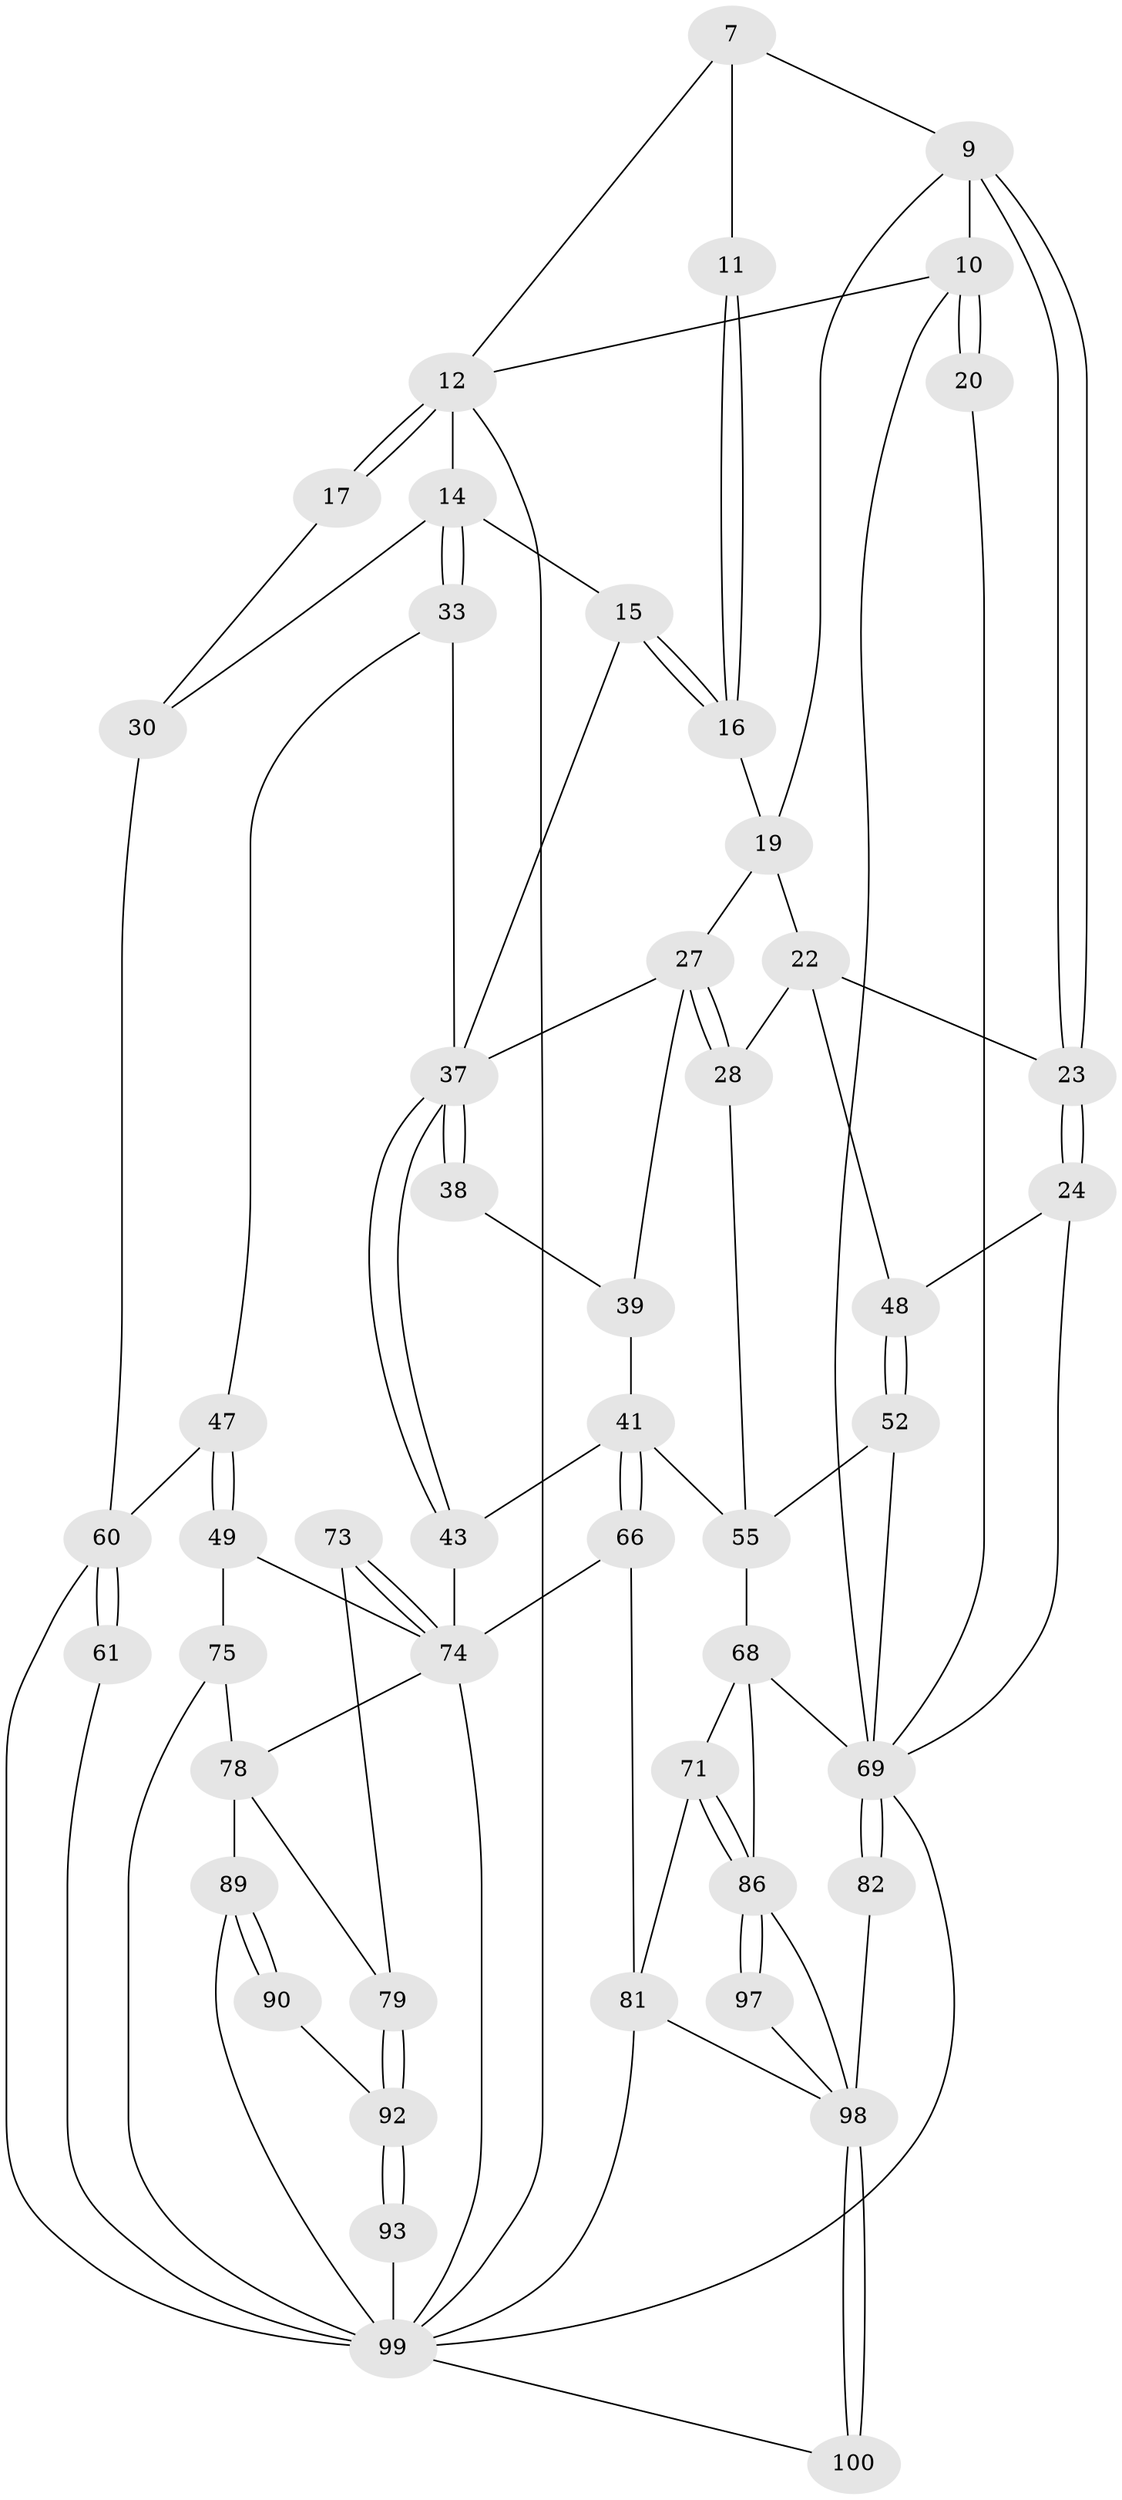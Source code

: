 // original degree distribution, {3: 0.02, 4: 0.26, 6: 0.24, 5: 0.48}
// Generated by graph-tools (version 1.1) at 2025/01/03/09/25 05:01:27]
// undirected, 50 vertices, 108 edges
graph export_dot {
graph [start="1"]
  node [color=gray90,style=filled];
  7 [pos="+0.4387965621473919+0.11523249633078837",super="+2"];
  9 [pos="+0.32914618261876977+0.17679525983470878",super="+8"];
  10 [pos="+0.3112325106228023+0.14889121652830395",super="+6+5"];
  11 [pos="+0.6337834911657156+0.16753915552051263"];
  12 [pos="+0.8459294523006556+0.13922434318238147",super="+4"];
  14 [pos="+0.8054022551142067+0.23968786119957058",super="+13"];
  15 [pos="+0.6512904434116602+0.2314237914437468"];
  16 [pos="+0.6497044697604287+0.22958763366330423"];
  17 [pos="+1+0"];
  19 [pos="+0.3821056001086416+0.20612643840664313",super="+18"];
  20 [pos="+0+0"];
  22 [pos="+0.31065859451844297+0.43717009469356544",super="+21"];
  23 [pos="+0.24718132505785995+0.275820319712645"];
  24 [pos="+0+0.3274278861038415"];
  27 [pos="+0.4668399684732938+0.39115808329156365",super="+26"];
  28 [pos="+0.3846366496205543+0.47396790719485665"];
  30 [pos="+1+0.21916309100792908",super="+29"];
  33 [pos="+0.7979137215268616+0.45365359656725107"];
  37 [pos="+0.7322948634231767+0.4702854775250823",super="+36+35"];
  38 [pos="+0.5976601989074631+0.39830628150602526"];
  39 [pos="+0.5717564040286336+0.43956608015621473"];
  41 [pos="+0.45333369981464794+0.5853996864103435",super="+40"];
  43 [pos="+0.6630205552263834+0.5585568572136295"];
  47 [pos="+0.8673925820450927+0.5865808130609782",super="+32"];
  48 [pos="+0.1841019722662976+0.4839916213139084"];
  49 [pos="+0.8382692244834757+0.6242210905518157"];
  52 [pos="+0.18325626847870147+0.5184879974924705"];
  55 [pos="+0.31604883920385557+0.6212350950974566",super="+42"];
  60 [pos="+1+0.5574859290227215",super="+44+45+46"];
  61 [pos="+0.9385675138739635+0.5976007771514436"];
  66 [pos="+0.4649884311506892+0.6328057285577139"];
  68 [pos="+0.13664233558283406+0.6954597227183295",super="+67"];
  69 [pos="+0.12155439863872412+0.6853577950303218",super="+64"];
  71 [pos="+0.33668235576368793+0.8084774567157372"];
  73 [pos="+0.7202391575890184+0.783594804285731"];
  74 [pos="+0.6212272159278562+0.7995972962937419",super="+65+51+72"];
  75 [pos="+0.9282952282010767+0.7530237131068569",super="+63"];
  78 [pos="+0.8217949741242949+0.8068617048985033",super="+77+76"];
  79 [pos="+0.758895452065767+0.811288841160275"];
  81 [pos="+0.5401905643026574+0.8508000737990652",super="+70"];
  82 [pos="+0+1"];
  86 [pos="+0.32920044060661424+0.825681245769661",super="+84"];
  89 [pos="+1+0.9423964399082034",super="+87+88"];
  90 [pos="+0.8680993313839417+0.9011081687578053"];
  92 [pos="+0.7641360096641185+0.8218341216986648",super="+91"];
  93 [pos="+0.7368230852692581+1"];
  97 [pos="+0.3298610587205525+0.8378133131516337"];
  98 [pos="+0.3200596324951363+1",super="+85+96+95"];
  99 [pos="+0.7378014332839788+1",super="+57+58+94+62"];
  100 [pos="+0.45790467510841254+1"];
  7 -- 11 [weight=2];
  7 -- 12;
  7 -- 9;
  9 -- 10;
  9 -- 23;
  9 -- 23;
  9 -- 19;
  10 -- 20 [weight=2];
  10 -- 20;
  10 -- 12;
  10 -- 69;
  11 -- 16;
  11 -- 16;
  12 -- 17 [weight=2];
  12 -- 17;
  12 -- 14;
  12 -- 99;
  14 -- 15;
  14 -- 33;
  14 -- 33;
  14 -- 30;
  15 -- 16;
  15 -- 16;
  15 -- 37;
  16 -- 19;
  17 -- 30;
  19 -- 27;
  19 -- 22;
  20 -- 69;
  22 -- 23;
  22 -- 48;
  22 -- 28;
  23 -- 24;
  23 -- 24;
  24 -- 48;
  24 -- 69;
  27 -- 28;
  27 -- 28;
  27 -- 39;
  27 -- 37;
  28 -- 55;
  30 -- 60 [weight=2];
  33 -- 47;
  33 -- 37;
  37 -- 38 [weight=2];
  37 -- 38;
  37 -- 43;
  37 -- 43;
  38 -- 39;
  39 -- 41;
  41 -- 66;
  41 -- 66;
  41 -- 55;
  41 -- 43;
  43 -- 74;
  47 -- 49;
  47 -- 49;
  47 -- 60 [weight=2];
  48 -- 52;
  48 -- 52;
  49 -- 74;
  49 -- 75;
  52 -- 55;
  52 -- 69;
  55 -- 68;
  60 -- 61 [weight=2];
  60 -- 61;
  60 -- 99;
  61 -- 99;
  66 -- 74;
  66 -- 81;
  68 -- 69;
  68 -- 86;
  68 -- 71;
  69 -- 82 [weight=2];
  69 -- 82;
  69 -- 99;
  71 -- 86;
  71 -- 86;
  71 -- 81;
  73 -- 74 [weight=2];
  73 -- 74;
  73 -- 79;
  74 -- 99;
  74 -- 78;
  75 -- 99 [weight=2];
  75 -- 78;
  78 -- 79;
  78 -- 89 [weight=2];
  79 -- 92;
  79 -- 92;
  81 -- 99;
  81 -- 98;
  82 -- 98;
  86 -- 97 [weight=2];
  86 -- 97;
  86 -- 98;
  89 -- 90 [weight=2];
  89 -- 90;
  89 -- 99;
  90 -- 92;
  92 -- 93 [weight=2];
  92 -- 93;
  93 -- 99;
  97 -- 98;
  98 -- 100 [weight=2];
  98 -- 100;
  99 -- 100;
}

